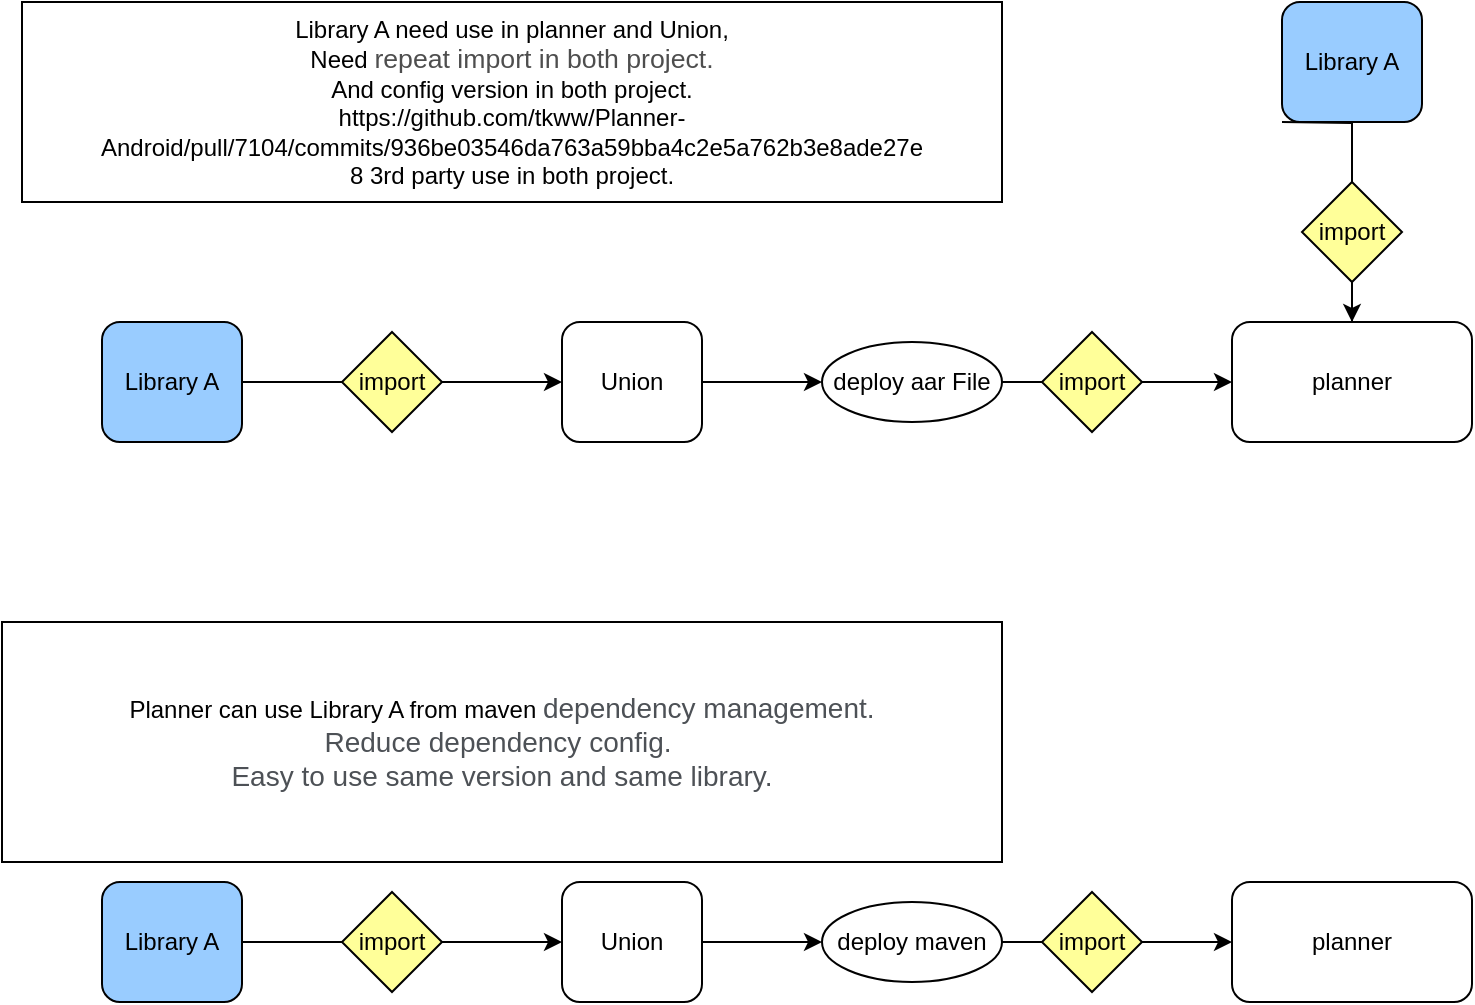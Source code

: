 <mxfile version="14.7.4" type="github">
  <diagram id="RId8-rulqUCuER-rvPwq" name="Page-1">
    <mxGraphModel dx="2013" dy="621" grid="1" gridSize="10" guides="1" tooltips="1" connect="1" arrows="1" fold="1" page="1" pageScale="1" pageWidth="827" pageHeight="1169" math="0" shadow="0">
      <root>
        <mxCell id="0" />
        <mxCell id="1" parent="0" />
        <mxCell id="fV03khcgGxPLp-E_VUfp-7" style="edgeStyle=orthogonalEdgeStyle;rounded=0;orthogonalLoop=1;jettySize=auto;html=1;" edge="1" parent="1" source="fV03khcgGxPLp-E_VUfp-1" target="fV03khcgGxPLp-E_VUfp-5">
          <mxGeometry relative="1" as="geometry" />
        </mxCell>
        <mxCell id="fV03khcgGxPLp-E_VUfp-1" value="Union" style="rounded=1;whiteSpace=wrap;html=1;" vertex="1" parent="1">
          <mxGeometry x="50" y="260" width="70" height="60" as="geometry" />
        </mxCell>
        <mxCell id="fV03khcgGxPLp-E_VUfp-3" style="edgeStyle=orthogonalEdgeStyle;rounded=0;orthogonalLoop=1;jettySize=auto;html=1;startArrow=none;" edge="1" parent="1" source="fV03khcgGxPLp-E_VUfp-8" target="fV03khcgGxPLp-E_VUfp-1">
          <mxGeometry relative="1" as="geometry" />
        </mxCell>
        <mxCell id="fV03khcgGxPLp-E_VUfp-2" value="Library A" style="rounded=1;whiteSpace=wrap;html=1;fillColor=#99CCFF;" vertex="1" parent="1">
          <mxGeometry x="-180" y="260" width="70" height="60" as="geometry" />
        </mxCell>
        <mxCell id="fV03khcgGxPLp-E_VUfp-10" style="edgeStyle=orthogonalEdgeStyle;rounded=0;orthogonalLoop=1;jettySize=auto;html=1;entryX=0;entryY=0.5;entryDx=0;entryDy=0;" edge="1" parent="1" source="fV03khcgGxPLp-E_VUfp-5" target="fV03khcgGxPLp-E_VUfp-9">
          <mxGeometry relative="1" as="geometry" />
        </mxCell>
        <mxCell id="fV03khcgGxPLp-E_VUfp-5" value="deploy aar File" style="ellipse;whiteSpace=wrap;html=1;" vertex="1" parent="1">
          <mxGeometry x="180" y="270" width="90" height="40" as="geometry" />
        </mxCell>
        <mxCell id="fV03khcgGxPLp-E_VUfp-9" value="planner" style="rounded=1;whiteSpace=wrap;html=1;" vertex="1" parent="1">
          <mxGeometry x="385" y="260" width="120" height="60" as="geometry" />
        </mxCell>
        <mxCell id="fV03khcgGxPLp-E_VUfp-12" style="edgeStyle=orthogonalEdgeStyle;rounded=0;orthogonalLoop=1;jettySize=auto;html=1;entryX=0.5;entryY=0;entryDx=0;entryDy=0;startArrow=none;" edge="1" parent="1" source="fV03khcgGxPLp-E_VUfp-15" target="fV03khcgGxPLp-E_VUfp-9">
          <mxGeometry relative="1" as="geometry">
            <mxPoint x="410" y="160" as="sourcePoint" />
          </mxGeometry>
        </mxCell>
        <mxCell id="fV03khcgGxPLp-E_VUfp-13" value="Library A" style="rounded=1;whiteSpace=wrap;html=1;fillColor=#99CCFF;" vertex="1" parent="1">
          <mxGeometry x="410" y="100" width="70" height="60" as="geometry" />
        </mxCell>
        <mxCell id="fV03khcgGxPLp-E_VUfp-8" value="import" style="rhombus;whiteSpace=wrap;html=1;fillColor=#FFFF99;" vertex="1" parent="1">
          <mxGeometry x="-60" y="265" width="50" height="50" as="geometry" />
        </mxCell>
        <mxCell id="fV03khcgGxPLp-E_VUfp-14" value="" style="edgeStyle=orthogonalEdgeStyle;rounded=0;orthogonalLoop=1;jettySize=auto;html=1;endArrow=none;" edge="1" parent="1" source="fV03khcgGxPLp-E_VUfp-2" target="fV03khcgGxPLp-E_VUfp-8">
          <mxGeometry relative="1" as="geometry">
            <mxPoint x="-110" y="290" as="sourcePoint" />
            <mxPoint x="50" y="290" as="targetPoint" />
          </mxGeometry>
        </mxCell>
        <mxCell id="fV03khcgGxPLp-E_VUfp-15" value="import" style="rhombus;whiteSpace=wrap;html=1;fillColor=#FFFF99;" vertex="1" parent="1">
          <mxGeometry x="420" y="190" width="50" height="50" as="geometry" />
        </mxCell>
        <mxCell id="fV03khcgGxPLp-E_VUfp-16" value="" style="edgeStyle=orthogonalEdgeStyle;rounded=0;orthogonalLoop=1;jettySize=auto;html=1;entryX=0.5;entryY=0;entryDx=0;entryDy=0;endArrow=none;" edge="1" parent="1" target="fV03khcgGxPLp-E_VUfp-15">
          <mxGeometry relative="1" as="geometry">
            <mxPoint x="410" y="160" as="sourcePoint" />
            <mxPoint x="410" y="260" as="targetPoint" />
          </mxGeometry>
        </mxCell>
        <mxCell id="fV03khcgGxPLp-E_VUfp-17" value="import" style="rhombus;whiteSpace=wrap;html=1;fillColor=#FFFF99;" vertex="1" parent="1">
          <mxGeometry x="290" y="265" width="50" height="50" as="geometry" />
        </mxCell>
        <mxCell id="fV03khcgGxPLp-E_VUfp-18" style="edgeStyle=orthogonalEdgeStyle;rounded=0;orthogonalLoop=1;jettySize=auto;html=1;" edge="1" parent="1" source="fV03khcgGxPLp-E_VUfp-19" target="fV03khcgGxPLp-E_VUfp-23">
          <mxGeometry relative="1" as="geometry" />
        </mxCell>
        <mxCell id="fV03khcgGxPLp-E_VUfp-19" value="Union" style="rounded=1;whiteSpace=wrap;html=1;" vertex="1" parent="1">
          <mxGeometry x="50" y="540" width="70" height="60" as="geometry" />
        </mxCell>
        <mxCell id="fV03khcgGxPLp-E_VUfp-20" style="edgeStyle=orthogonalEdgeStyle;rounded=0;orthogonalLoop=1;jettySize=auto;html=1;startArrow=none;" edge="1" parent="1" source="fV03khcgGxPLp-E_VUfp-27" target="fV03khcgGxPLp-E_VUfp-19">
          <mxGeometry relative="1" as="geometry" />
        </mxCell>
        <mxCell id="fV03khcgGxPLp-E_VUfp-21" value="Library A" style="rounded=1;whiteSpace=wrap;html=1;fillColor=#99CCFF;" vertex="1" parent="1">
          <mxGeometry x="-180" y="540" width="70" height="60" as="geometry" />
        </mxCell>
        <mxCell id="fV03khcgGxPLp-E_VUfp-22" style="edgeStyle=orthogonalEdgeStyle;rounded=0;orthogonalLoop=1;jettySize=auto;html=1;entryX=0;entryY=0.5;entryDx=0;entryDy=0;" edge="1" parent="1" source="fV03khcgGxPLp-E_VUfp-23" target="fV03khcgGxPLp-E_VUfp-24">
          <mxGeometry relative="1" as="geometry" />
        </mxCell>
        <mxCell id="fV03khcgGxPLp-E_VUfp-23" value="deploy maven" style="ellipse;whiteSpace=wrap;html=1;" vertex="1" parent="1">
          <mxGeometry x="180" y="550" width="90" height="40" as="geometry" />
        </mxCell>
        <mxCell id="fV03khcgGxPLp-E_VUfp-24" value="planner" style="rounded=1;whiteSpace=wrap;html=1;" vertex="1" parent="1">
          <mxGeometry x="385" y="540" width="120" height="60" as="geometry" />
        </mxCell>
        <mxCell id="fV03khcgGxPLp-E_VUfp-27" value="import" style="rhombus;whiteSpace=wrap;html=1;fillColor=#FFFF99;" vertex="1" parent="1">
          <mxGeometry x="-60" y="545" width="50" height="50" as="geometry" />
        </mxCell>
        <mxCell id="fV03khcgGxPLp-E_VUfp-28" value="" style="edgeStyle=orthogonalEdgeStyle;rounded=0;orthogonalLoop=1;jettySize=auto;html=1;endArrow=none;" edge="1" parent="1" source="fV03khcgGxPLp-E_VUfp-21" target="fV03khcgGxPLp-E_VUfp-27">
          <mxGeometry relative="1" as="geometry">
            <mxPoint x="-110" y="570" as="sourcePoint" />
            <mxPoint x="50" y="570" as="targetPoint" />
          </mxGeometry>
        </mxCell>
        <mxCell id="fV03khcgGxPLp-E_VUfp-31" value="import" style="rhombus;whiteSpace=wrap;html=1;fillColor=#FFFF99;" vertex="1" parent="1">
          <mxGeometry x="290" y="545" width="50" height="50" as="geometry" />
        </mxCell>
        <mxCell id="fV03khcgGxPLp-E_VUfp-32" value="Library A need use in planner and Union,&lt;br&gt;Need&amp;nbsp;&lt;span style=&quot;color: rgb(78 , 78 , 78) ; font-family: &amp;#34;helvetica&amp;#34; , &amp;#34;lucida grande&amp;#34; , &amp;#34;lucida&amp;#34; , &amp;#34;verdana&amp;#34; , sans-serif ; font-size: 13.333px ; background-color: rgb(255 , 255 , 255)&quot;&gt;repeat import in both project.&lt;br&gt;&lt;/span&gt;And config version in both project.&lt;br&gt;https://github.com/tkww/Planner-Android/pull/7104/commits/936be03546da763a59bba4c2e5a762b3e8ade27e&lt;br&gt;8 3rd party use in both project." style="rounded=0;whiteSpace=wrap;html=1;fillColor=#FFFFFF;" vertex="1" parent="1">
          <mxGeometry x="-220" y="100" width="490" height="100" as="geometry" />
        </mxCell>
        <mxCell id="fV03khcgGxPLp-E_VUfp-33" value="Planner can use Library A from maven&amp;nbsp;&lt;span style=&quot;color: rgb(77 , 81 , 86) ; font-family: &amp;#34;arial&amp;#34; , sans-serif ; font-size: 14px ; text-align: left ; background-color: rgb(255 , 255 , 255)&quot;&gt;dependency management.&lt;br&gt;Reduce dependency config.&amp;nbsp;&lt;br&gt;Easy to use same version and same library.&lt;br&gt;&lt;/span&gt;" style="rounded=0;whiteSpace=wrap;html=1;fillColor=#FFFFFF;" vertex="1" parent="1">
          <mxGeometry x="-230" y="410" width="500" height="120" as="geometry" />
        </mxCell>
      </root>
    </mxGraphModel>
  </diagram>
</mxfile>
